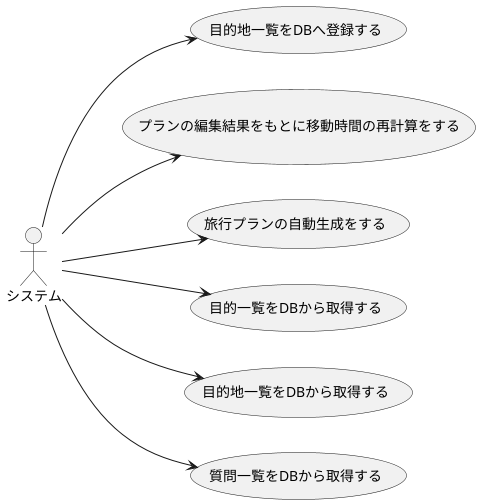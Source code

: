 @startuml

left to right direction

:システム: as user

(目的地一覧をDBへ登録する) as sys1
(プランの編集結果をもとに移動時間の再計算をする) as sys2
(旅行プランの自動生成をする) as sys3
(目的一覧をDBから取得する) as sys4
(目的地一覧をDBから取得する) as sys5
(質問一覧をDBから取得する) as sys6

user --> sys1
user --> sys2
user --> sys3
user --> sys4
user --> sys5
user --> sys6

@enduml